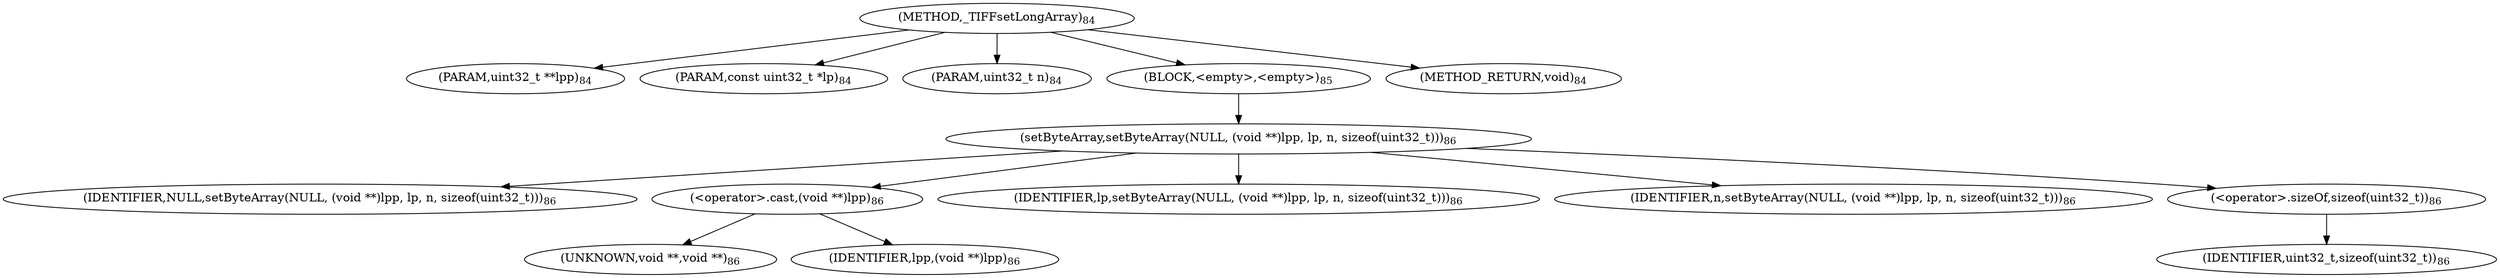 digraph "_TIFFsetLongArray" {  
"39780" [label = <(METHOD,_TIFFsetLongArray)<SUB>84</SUB>> ]
"39781" [label = <(PARAM,uint32_t **lpp)<SUB>84</SUB>> ]
"39782" [label = <(PARAM,const uint32_t *lp)<SUB>84</SUB>> ]
"39783" [label = <(PARAM,uint32_t n)<SUB>84</SUB>> ]
"39784" [label = <(BLOCK,&lt;empty&gt;,&lt;empty&gt;)<SUB>85</SUB>> ]
"39785" [label = <(setByteArray,setByteArray(NULL, (void **)lpp, lp, n, sizeof(uint32_t)))<SUB>86</SUB>> ]
"39786" [label = <(IDENTIFIER,NULL,setByteArray(NULL, (void **)lpp, lp, n, sizeof(uint32_t)))<SUB>86</SUB>> ]
"39787" [label = <(&lt;operator&gt;.cast,(void **)lpp)<SUB>86</SUB>> ]
"39788" [label = <(UNKNOWN,void **,void **)<SUB>86</SUB>> ]
"39789" [label = <(IDENTIFIER,lpp,(void **)lpp)<SUB>86</SUB>> ]
"39790" [label = <(IDENTIFIER,lp,setByteArray(NULL, (void **)lpp, lp, n, sizeof(uint32_t)))<SUB>86</SUB>> ]
"39791" [label = <(IDENTIFIER,n,setByteArray(NULL, (void **)lpp, lp, n, sizeof(uint32_t)))<SUB>86</SUB>> ]
"39792" [label = <(&lt;operator&gt;.sizeOf,sizeof(uint32_t))<SUB>86</SUB>> ]
"39793" [label = <(IDENTIFIER,uint32_t,sizeof(uint32_t))<SUB>86</SUB>> ]
"39794" [label = <(METHOD_RETURN,void)<SUB>84</SUB>> ]
  "39780" -> "39781" 
  "39780" -> "39782" 
  "39780" -> "39783" 
  "39780" -> "39784" 
  "39780" -> "39794" 
  "39784" -> "39785" 
  "39785" -> "39786" 
  "39785" -> "39787" 
  "39785" -> "39790" 
  "39785" -> "39791" 
  "39785" -> "39792" 
  "39787" -> "39788" 
  "39787" -> "39789" 
  "39792" -> "39793" 
}
